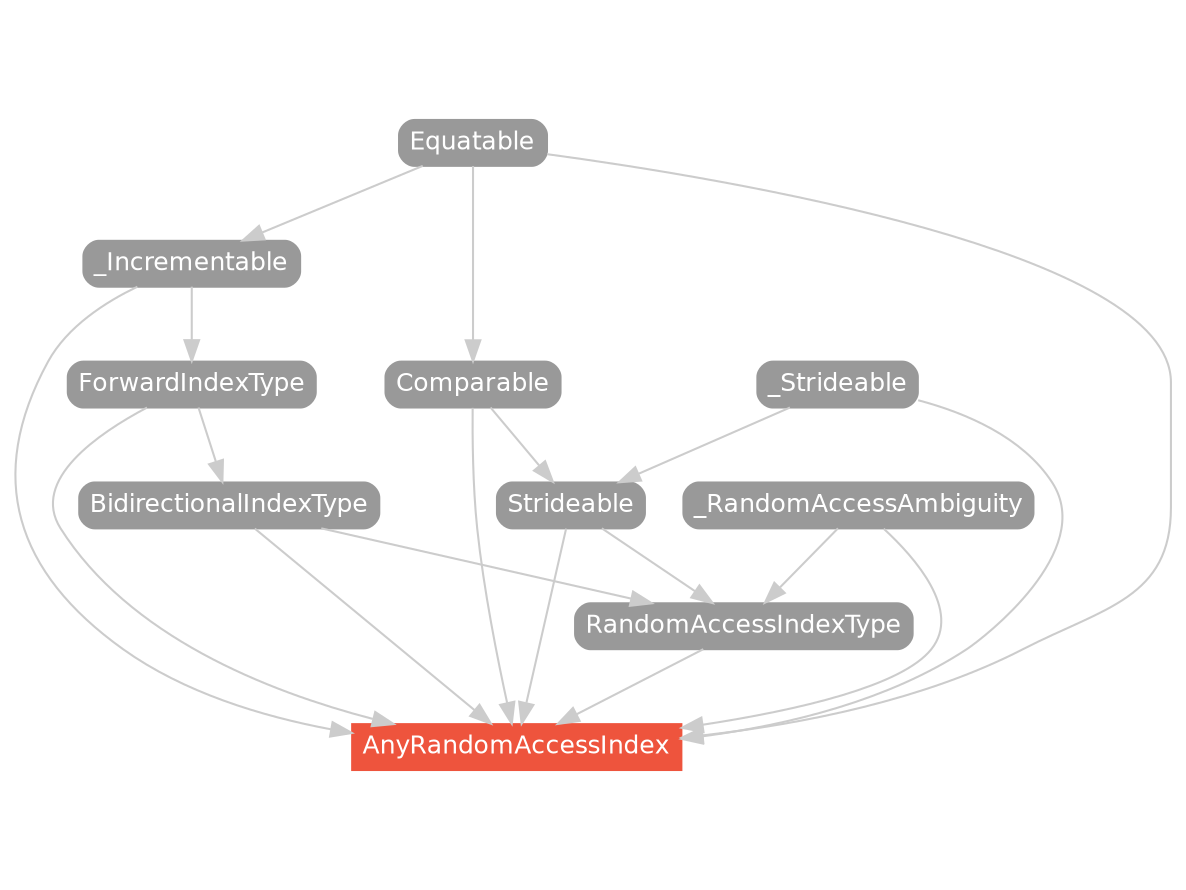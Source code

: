 strict digraph "AnyRandomAccessIndex - Type Hierarchy - SwiftDoc.org" {
    pad="0.1,0.8"
    node [shape=box, style="filled,rounded", color="#999999", fillcolor="#999999", fontcolor=white, fontname=Helvetica, fontnames="Helvetica,sansserif", fontsize=12, margin="0.07,0.05", height="0.3"]
    edge [color="#cccccc"]
    "AnyRandomAccessIndex" [URL="/type/AnyRandomAccessIndex/", style="filled", fillcolor="#ee543d", color="#ee543d"]
    "BidirectionalIndexType" [URL="/protocol/BidirectionalIndexType/"]
    "Comparable" [URL="/protocol/Comparable/"]
    "Equatable" [URL="/protocol/Equatable/"]
    "ForwardIndexType" [URL="/protocol/ForwardIndexType/"]
    "RandomAccessIndexType" [URL="/protocol/RandomAccessIndexType/"]
    "Strideable" [URL="/protocol/Strideable/"]
    "_Incrementable" [URL="/protocol/_Incrementable/"]
    "_RandomAccessAmbiguity" [URL="/protocol/_RandomAccessAmbiguity/"]
    "_Strideable" [URL="/protocol/_Strideable/"]    "ForwardIndexType" -> "AnyRandomAccessIndex"
    "_Incrementable" -> "AnyRandomAccessIndex"
    "Equatable" -> "AnyRandomAccessIndex"
    "RandomAccessIndexType" -> "AnyRandomAccessIndex"
    "BidirectionalIndexType" -> "AnyRandomAccessIndex"
    "Strideable" -> "AnyRandomAccessIndex"
    "Comparable" -> "AnyRandomAccessIndex"
    "_Strideable" -> "AnyRandomAccessIndex"
    "_RandomAccessAmbiguity" -> "AnyRandomAccessIndex"
    "_Incrementable" -> "ForwardIndexType"
    "Equatable" -> "_Incrementable"
    "Equatable" -> "_Incrementable"
    "BidirectionalIndexType" -> "RandomAccessIndexType"
    "Strideable" -> "RandomAccessIndexType"
    "_RandomAccessAmbiguity" -> "RandomAccessIndexType"
    "ForwardIndexType" -> "BidirectionalIndexType"
    "_Incrementable" -> "ForwardIndexType"
    "Equatable" -> "_Incrementable"
    "Comparable" -> "Strideable"
    "_Strideable" -> "Strideable"
    "Equatable" -> "Comparable"
    "ForwardIndexType" -> "BidirectionalIndexType"
    "_Incrementable" -> "ForwardIndexType"
    "Equatable" -> "_Incrementable"
    "Comparable" -> "Strideable"
    "_Strideable" -> "Strideable"
    "Equatable" -> "Comparable"
    "Equatable" -> "Comparable"
    subgraph Types {
        rank = max; "AnyRandomAccessIndex";
    }
}